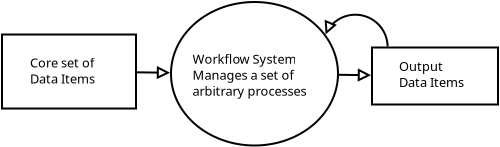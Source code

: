 <?xml version="1.0" encoding="UTF-8"?>
<dia:diagram xmlns:dia="http://www.lysator.liu.se/~alla/dia/">
  <dia:layer name="Background" visible="true" active="true">
    <dia:group>
      <dia:object type="Standard - Ellipse" version="0" id="O0">
        <dia:attribute name="obj_pos">
          <dia:point val="10.3,-0.188"/>
        </dia:attribute>
        <dia:attribute name="obj_bb">
          <dia:rectangle val="10.25,-0.237;18.7,7.037"/>
        </dia:attribute>
        <dia:attribute name="elem_corner">
          <dia:point val="10.3,-0.188"/>
        </dia:attribute>
        <dia:attribute name="elem_width">
          <dia:real val="8.35"/>
        </dia:attribute>
        <dia:attribute name="elem_height">
          <dia:real val="7.175"/>
        </dia:attribute>
      </dia:object>
      <dia:object type="Standard - Text" version="1" id="O1">
        <dia:attribute name="obj_pos">
          <dia:point val="11.375,2.9"/>
        </dia:attribute>
        <dia:attribute name="obj_bb">
          <dia:rectangle val="11.375,2.305;17.552,4.652"/>
        </dia:attribute>
        <dia:attribute name="text">
          <dia:composite type="text">
            <dia:attribute name="string">
              <dia:string>#Workflow System
Manages a set of
arbitrary processes#</dia:string>
            </dia:attribute>
            <dia:attribute name="font">
              <dia:font family="sans" style="0" name="Helvetica"/>
            </dia:attribute>
            <dia:attribute name="height">
              <dia:real val="0.8"/>
            </dia:attribute>
            <dia:attribute name="pos">
              <dia:point val="11.375,2.9"/>
            </dia:attribute>
            <dia:attribute name="color">
              <dia:color val="#000000"/>
            </dia:attribute>
            <dia:attribute name="alignment">
              <dia:enum val="0"/>
            </dia:attribute>
          </dia:composite>
        </dia:attribute>
        <dia:attribute name="valign">
          <dia:enum val="3"/>
        </dia:attribute>
      </dia:object>
      <dia:object type="Standard - Box" version="0" id="O2">
        <dia:attribute name="obj_pos">
          <dia:point val="1.85,1.438"/>
        </dia:attribute>
        <dia:attribute name="obj_bb">
          <dia:rectangle val="1.8,1.387;8.6,5.188"/>
        </dia:attribute>
        <dia:attribute name="elem_corner">
          <dia:point val="1.85,1.438"/>
        </dia:attribute>
        <dia:attribute name="elem_width">
          <dia:real val="6.7"/>
        </dia:attribute>
        <dia:attribute name="elem_height">
          <dia:real val="3.7"/>
        </dia:attribute>
        <dia:attribute name="show_background">
          <dia:boolean val="true"/>
        </dia:attribute>
      </dia:object>
      <dia:object type="Standard - Text" version="1" id="O3">
        <dia:attribute name="obj_pos">
          <dia:point val="3.25,3.087"/>
        </dia:attribute>
        <dia:attribute name="obj_bb">
          <dia:rectangle val="3.231,2.474;6.77,4.077"/>
        </dia:attribute>
        <dia:attribute name="text">
          <dia:composite type="text">
            <dia:attribute name="string">
              <dia:string>#Core set of
Data Items#</dia:string>
            </dia:attribute>
            <dia:attribute name="font">
              <dia:font family="sans" style="0" name="Helvetica"/>
            </dia:attribute>
            <dia:attribute name="height">
              <dia:real val="0.8"/>
            </dia:attribute>
            <dia:attribute name="pos">
              <dia:point val="3.25,3.087"/>
            </dia:attribute>
            <dia:attribute name="color">
              <dia:color val="#000000"/>
            </dia:attribute>
            <dia:attribute name="alignment">
              <dia:enum val="0"/>
            </dia:attribute>
          </dia:composite>
        </dia:attribute>
        <dia:attribute name="valign">
          <dia:enum val="3"/>
        </dia:attribute>
      </dia:object>
      <dia:object type="Standard - Line" version="0" id="O4">
        <dia:attribute name="obj_pos">
          <dia:point val="8.599,3.329"/>
        </dia:attribute>
        <dia:attribute name="obj_bb">
          <dia:rectangle val="8.549,3.011;10.364,3.673"/>
        </dia:attribute>
        <dia:attribute name="conn_endpoints">
          <dia:point val="8.599,3.329"/>
          <dia:point val="10.252,3.349"/>
        </dia:attribute>
        <dia:attribute name="numcp">
          <dia:int val="1"/>
        </dia:attribute>
        <dia:attribute name="end_arrow">
          <dia:enum val="12"/>
        </dia:attribute>
        <dia:attribute name="end_arrow_length">
          <dia:real val="0.5"/>
        </dia:attribute>
        <dia:attribute name="end_arrow_width">
          <dia:real val="0.5"/>
        </dia:attribute>
        <dia:connections>
          <dia:connection handle="0" to="O2" connection="8"/>
          <dia:connection handle="1" to="O0" connection="8"/>
        </dia:connections>
      </dia:object>
      <dia:object type="Standard - Box" version="0" id="O5">
        <dia:attribute name="obj_pos">
          <dia:point val="20.35,2.087"/>
        </dia:attribute>
        <dia:attribute name="obj_bb">
          <dia:rectangle val="20.3,2.038;26.7,4.987"/>
        </dia:attribute>
        <dia:attribute name="elem_corner">
          <dia:point val="20.35,2.087"/>
        </dia:attribute>
        <dia:attribute name="elem_width">
          <dia:real val="6.3"/>
        </dia:attribute>
        <dia:attribute name="elem_height">
          <dia:real val="2.85"/>
        </dia:attribute>
        <dia:attribute name="show_background">
          <dia:boolean val="true"/>
        </dia:attribute>
      </dia:object>
      <dia:object type="Standard - Text" version="1" id="O6">
        <dia:attribute name="obj_pos">
          <dia:point val="21.7,3.263"/>
        </dia:attribute>
        <dia:attribute name="obj_bb">
          <dia:rectangle val="21.7,2.667;25.22,4.215"/>
        </dia:attribute>
        <dia:attribute name="text">
          <dia:composite type="text">
            <dia:attribute name="string">
              <dia:string>#Output 
Data Items#</dia:string>
            </dia:attribute>
            <dia:attribute name="font">
              <dia:font family="sans" style="0" name="Helvetica"/>
            </dia:attribute>
            <dia:attribute name="height">
              <dia:real val="0.8"/>
            </dia:attribute>
            <dia:attribute name="pos">
              <dia:point val="21.7,3.263"/>
            </dia:attribute>
            <dia:attribute name="color">
              <dia:color val="#000000"/>
            </dia:attribute>
            <dia:attribute name="alignment">
              <dia:enum val="0"/>
            </dia:attribute>
          </dia:composite>
        </dia:attribute>
        <dia:attribute name="valign">
          <dia:enum val="3"/>
        </dia:attribute>
      </dia:object>
      <dia:object type="Standard - Line" version="0" id="O7">
        <dia:attribute name="obj_pos">
          <dia:point val="18.699,3.453"/>
        </dia:attribute>
        <dia:attribute name="obj_bb">
          <dia:rectangle val="18.649,3.135;20.412,3.797"/>
        </dia:attribute>
        <dia:attribute name="conn_endpoints">
          <dia:point val="18.699,3.453"/>
          <dia:point val="20.3,3.473"/>
        </dia:attribute>
        <dia:attribute name="numcp">
          <dia:int val="1"/>
        </dia:attribute>
        <dia:attribute name="end_arrow">
          <dia:enum val="12"/>
        </dia:attribute>
        <dia:attribute name="end_arrow_length">
          <dia:real val="0.5"/>
        </dia:attribute>
        <dia:attribute name="end_arrow_width">
          <dia:real val="0.5"/>
        </dia:attribute>
        <dia:connections>
          <dia:connection handle="0" to="O0" connection="8"/>
          <dia:connection handle="1" to="O5" connection="8"/>
        </dia:connections>
      </dia:object>
      <dia:object type="Standard - Arc" version="0" id="O8">
        <dia:attribute name="obj_pos">
          <dia:point val="23.5,3.513"/>
        </dia:attribute>
        <dia:attribute name="obj_bb">
          <dia:rectangle val="14.421,0.391;23.551,3.563"/>
        </dia:attribute>
        <dia:attribute name="conn_endpoints">
          <dia:point val="23.5,3.513"/>
          <dia:point val="14.475,3.4"/>
        </dia:attribute>
        <dia:attribute name="curve_distance">
          <dia:real val="3.015"/>
        </dia:attribute>
        <dia:attribute name="end_arrow">
          <dia:enum val="12"/>
        </dia:attribute>
        <dia:attribute name="end_arrow_length">
          <dia:real val="0.5"/>
        </dia:attribute>
        <dia:attribute name="end_arrow_width">
          <dia:real val="0.5"/>
        </dia:attribute>
        <dia:connections>
          <dia:connection handle="0" to="O5" connection="8"/>
          <dia:connection handle="1" to="O0" connection="8"/>
        </dia:connections>
      </dia:object>
    </dia:group>
  </dia:layer>
</dia:diagram>
